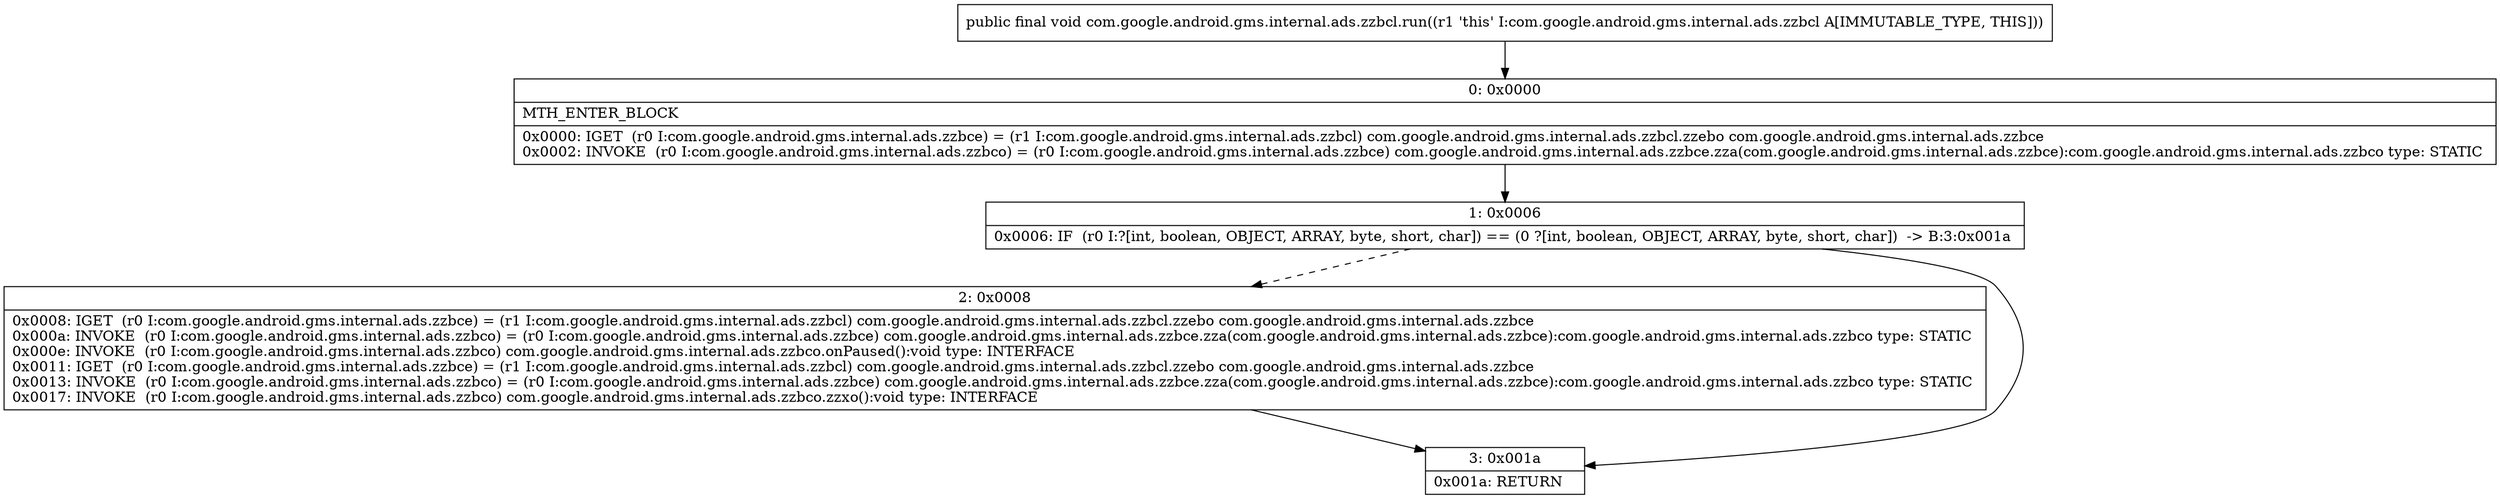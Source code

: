 digraph "CFG forcom.google.android.gms.internal.ads.zzbcl.run()V" {
Node_0 [shape=record,label="{0\:\ 0x0000|MTH_ENTER_BLOCK\l|0x0000: IGET  (r0 I:com.google.android.gms.internal.ads.zzbce) = (r1 I:com.google.android.gms.internal.ads.zzbcl) com.google.android.gms.internal.ads.zzbcl.zzebo com.google.android.gms.internal.ads.zzbce \l0x0002: INVOKE  (r0 I:com.google.android.gms.internal.ads.zzbco) = (r0 I:com.google.android.gms.internal.ads.zzbce) com.google.android.gms.internal.ads.zzbce.zza(com.google.android.gms.internal.ads.zzbce):com.google.android.gms.internal.ads.zzbco type: STATIC \l}"];
Node_1 [shape=record,label="{1\:\ 0x0006|0x0006: IF  (r0 I:?[int, boolean, OBJECT, ARRAY, byte, short, char]) == (0 ?[int, boolean, OBJECT, ARRAY, byte, short, char])  \-\> B:3:0x001a \l}"];
Node_2 [shape=record,label="{2\:\ 0x0008|0x0008: IGET  (r0 I:com.google.android.gms.internal.ads.zzbce) = (r1 I:com.google.android.gms.internal.ads.zzbcl) com.google.android.gms.internal.ads.zzbcl.zzebo com.google.android.gms.internal.ads.zzbce \l0x000a: INVOKE  (r0 I:com.google.android.gms.internal.ads.zzbco) = (r0 I:com.google.android.gms.internal.ads.zzbce) com.google.android.gms.internal.ads.zzbce.zza(com.google.android.gms.internal.ads.zzbce):com.google.android.gms.internal.ads.zzbco type: STATIC \l0x000e: INVOKE  (r0 I:com.google.android.gms.internal.ads.zzbco) com.google.android.gms.internal.ads.zzbco.onPaused():void type: INTERFACE \l0x0011: IGET  (r0 I:com.google.android.gms.internal.ads.zzbce) = (r1 I:com.google.android.gms.internal.ads.zzbcl) com.google.android.gms.internal.ads.zzbcl.zzebo com.google.android.gms.internal.ads.zzbce \l0x0013: INVOKE  (r0 I:com.google.android.gms.internal.ads.zzbco) = (r0 I:com.google.android.gms.internal.ads.zzbce) com.google.android.gms.internal.ads.zzbce.zza(com.google.android.gms.internal.ads.zzbce):com.google.android.gms.internal.ads.zzbco type: STATIC \l0x0017: INVOKE  (r0 I:com.google.android.gms.internal.ads.zzbco) com.google.android.gms.internal.ads.zzbco.zzxo():void type: INTERFACE \l}"];
Node_3 [shape=record,label="{3\:\ 0x001a|0x001a: RETURN   \l}"];
MethodNode[shape=record,label="{public final void com.google.android.gms.internal.ads.zzbcl.run((r1 'this' I:com.google.android.gms.internal.ads.zzbcl A[IMMUTABLE_TYPE, THIS])) }"];
MethodNode -> Node_0;
Node_0 -> Node_1;
Node_1 -> Node_2[style=dashed];
Node_1 -> Node_3;
Node_2 -> Node_3;
}

